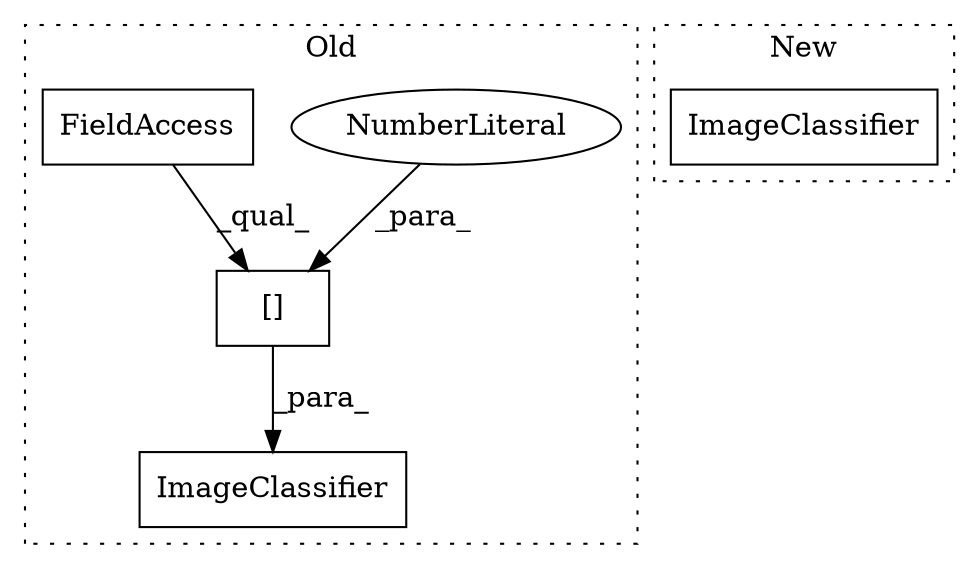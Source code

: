 digraph G {
subgraph cluster0 {
1 [label="ImageClassifier" a="32" s="860,904" l="16,1" shape="box"];
3 [label="[]" a="2" s="876,886" l="9,1" shape="box"];
4 [label="NumberLiteral" a="34" s="885" l="1" shape="ellipse"];
5 [label="FieldAccess" a="22" s="876" l="8" shape="box"];
label = "Old";
style="dotted";
}
subgraph cluster1 {
2 [label="ImageClassifier" a="32" s="953,1000" l="16,1" shape="box"];
label = "New";
style="dotted";
}
3 -> 1 [label="_para_"];
4 -> 3 [label="_para_"];
5 -> 3 [label="_qual_"];
}